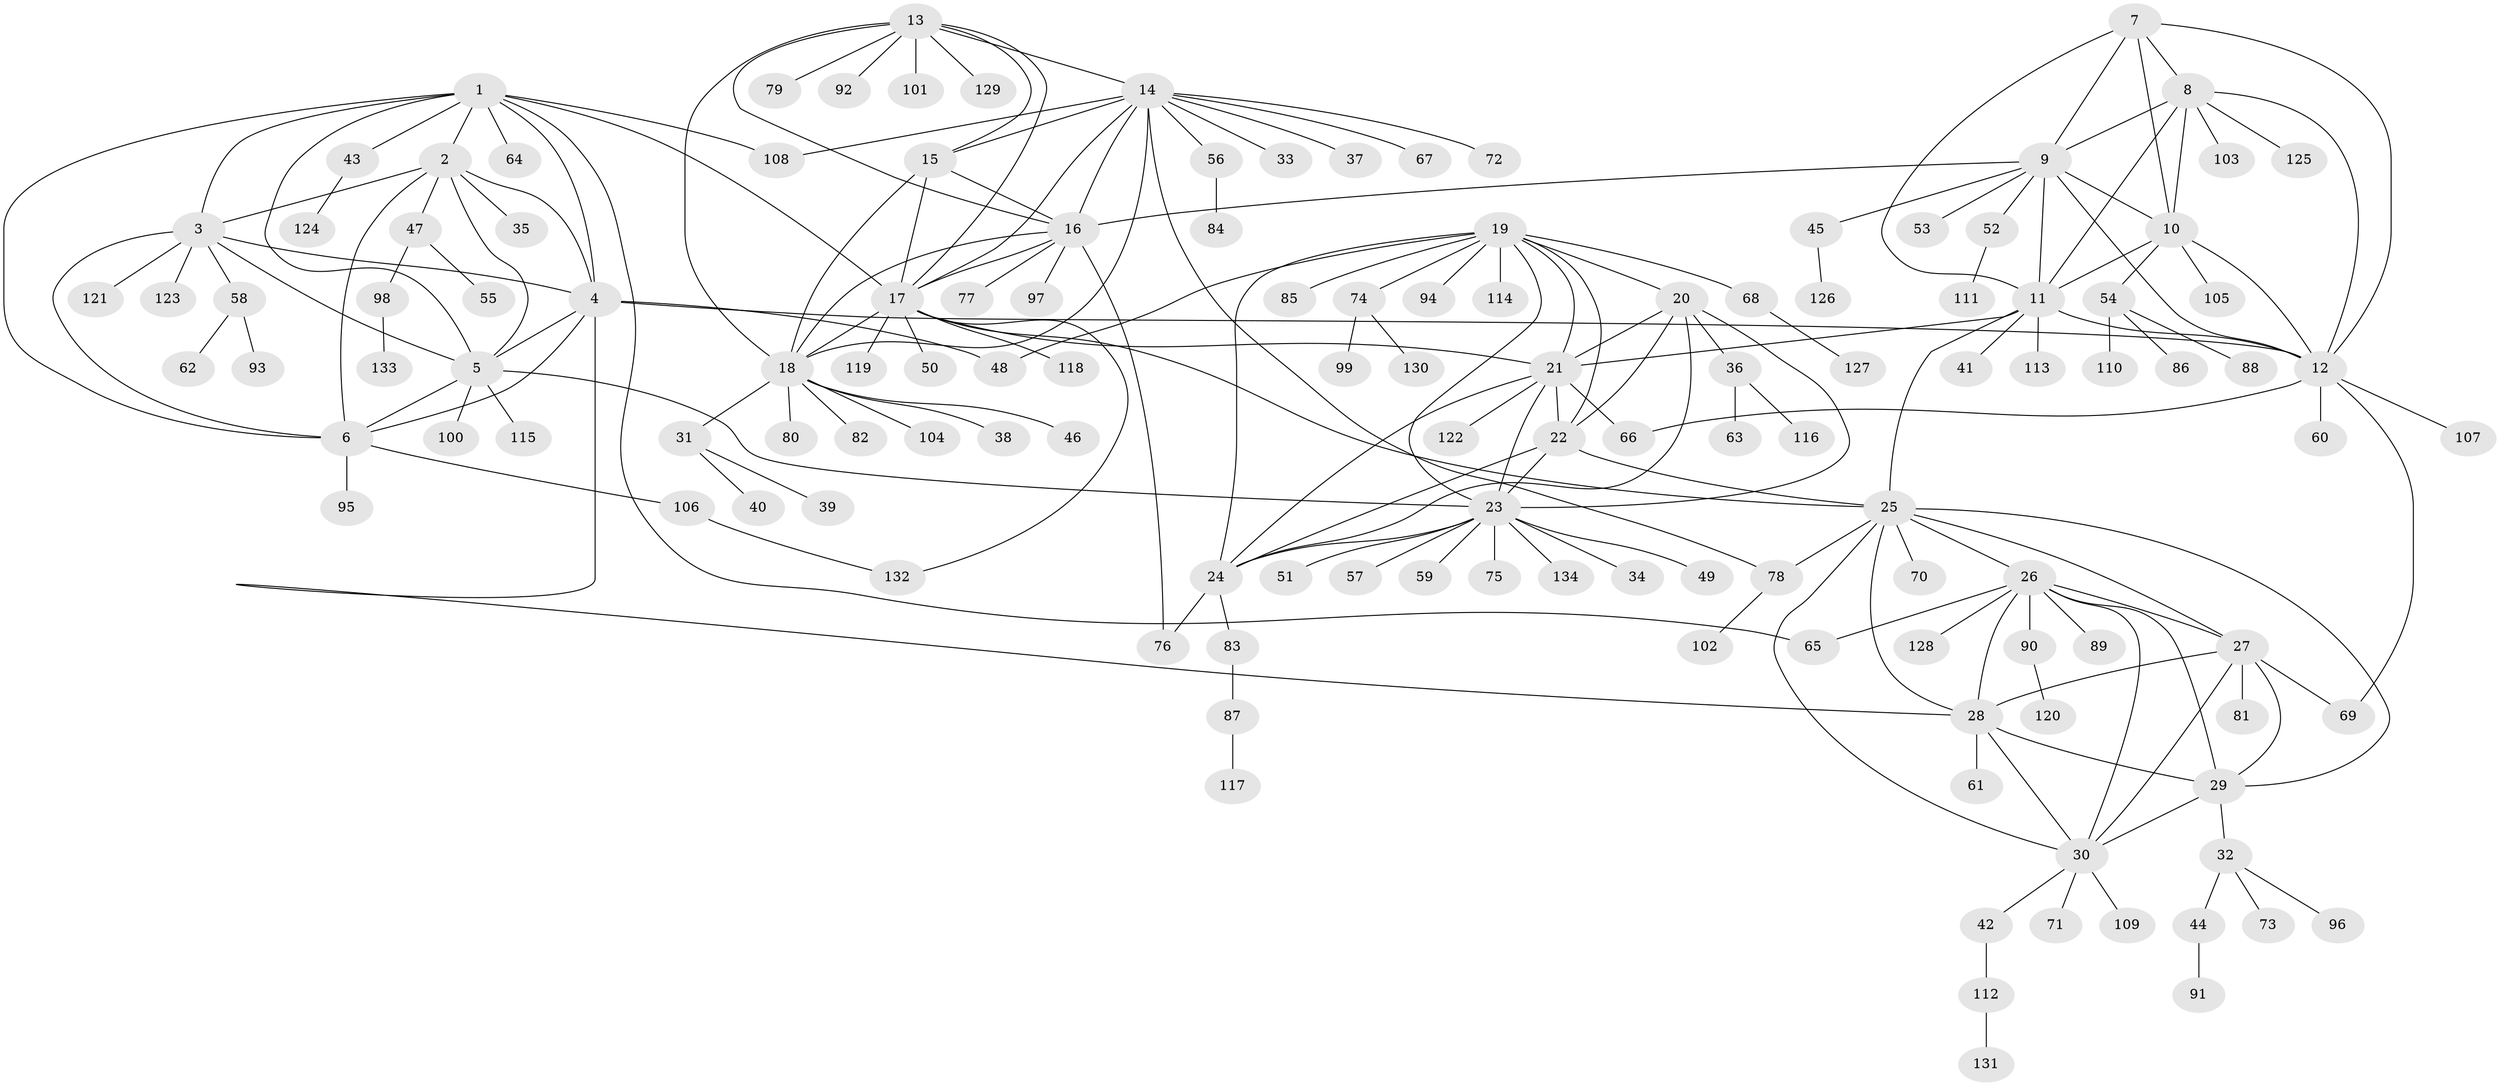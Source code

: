 // coarse degree distribution, {10: 0.02857142857142857, 9: 0.01904761904761905, 6: 0.0380952380952381, 5: 0.047619047619047616, 4: 0.009523809523809525, 8: 0.02857142857142857, 12: 0.01904761904761905, 11: 0.01904761904761905, 7: 0.009523809523809525, 13: 0.009523809523809525, 1: 0.6285714285714286, 2: 0.11428571428571428, 3: 0.02857142857142857}
// Generated by graph-tools (version 1.1) at 2025/42/03/06/25 10:42:15]
// undirected, 134 vertices, 197 edges
graph export_dot {
graph [start="1"]
  node [color=gray90,style=filled];
  1;
  2;
  3;
  4;
  5;
  6;
  7;
  8;
  9;
  10;
  11;
  12;
  13;
  14;
  15;
  16;
  17;
  18;
  19;
  20;
  21;
  22;
  23;
  24;
  25;
  26;
  27;
  28;
  29;
  30;
  31;
  32;
  33;
  34;
  35;
  36;
  37;
  38;
  39;
  40;
  41;
  42;
  43;
  44;
  45;
  46;
  47;
  48;
  49;
  50;
  51;
  52;
  53;
  54;
  55;
  56;
  57;
  58;
  59;
  60;
  61;
  62;
  63;
  64;
  65;
  66;
  67;
  68;
  69;
  70;
  71;
  72;
  73;
  74;
  75;
  76;
  77;
  78;
  79;
  80;
  81;
  82;
  83;
  84;
  85;
  86;
  87;
  88;
  89;
  90;
  91;
  92;
  93;
  94;
  95;
  96;
  97;
  98;
  99;
  100;
  101;
  102;
  103;
  104;
  105;
  106;
  107;
  108;
  109;
  110;
  111;
  112;
  113;
  114;
  115;
  116;
  117;
  118;
  119;
  120;
  121;
  122;
  123;
  124;
  125;
  126;
  127;
  128;
  129;
  130;
  131;
  132;
  133;
  134;
  1 -- 2;
  1 -- 3;
  1 -- 4;
  1 -- 5;
  1 -- 6;
  1 -- 17;
  1 -- 43;
  1 -- 64;
  1 -- 65;
  1 -- 108;
  2 -- 3;
  2 -- 4;
  2 -- 5;
  2 -- 6;
  2 -- 35;
  2 -- 47;
  3 -- 4;
  3 -- 5;
  3 -- 6;
  3 -- 58;
  3 -- 121;
  3 -- 123;
  4 -- 5;
  4 -- 6;
  4 -- 12;
  4 -- 28;
  4 -- 48;
  5 -- 6;
  5 -- 23;
  5 -- 100;
  5 -- 115;
  6 -- 95;
  6 -- 106;
  7 -- 8;
  7 -- 9;
  7 -- 10;
  7 -- 11;
  7 -- 12;
  8 -- 9;
  8 -- 10;
  8 -- 11;
  8 -- 12;
  8 -- 103;
  8 -- 125;
  9 -- 10;
  9 -- 11;
  9 -- 12;
  9 -- 16;
  9 -- 45;
  9 -- 52;
  9 -- 53;
  10 -- 11;
  10 -- 12;
  10 -- 54;
  10 -- 105;
  11 -- 12;
  11 -- 21;
  11 -- 25;
  11 -- 41;
  11 -- 113;
  12 -- 60;
  12 -- 66;
  12 -- 69;
  12 -- 107;
  13 -- 14;
  13 -- 15;
  13 -- 16;
  13 -- 17;
  13 -- 18;
  13 -- 79;
  13 -- 92;
  13 -- 101;
  13 -- 129;
  14 -- 15;
  14 -- 16;
  14 -- 17;
  14 -- 18;
  14 -- 33;
  14 -- 37;
  14 -- 56;
  14 -- 67;
  14 -- 72;
  14 -- 78;
  14 -- 108;
  15 -- 16;
  15 -- 17;
  15 -- 18;
  16 -- 17;
  16 -- 18;
  16 -- 76;
  16 -- 77;
  16 -- 97;
  17 -- 18;
  17 -- 21;
  17 -- 25;
  17 -- 50;
  17 -- 118;
  17 -- 119;
  17 -- 132;
  18 -- 31;
  18 -- 38;
  18 -- 46;
  18 -- 80;
  18 -- 82;
  18 -- 104;
  19 -- 20;
  19 -- 21;
  19 -- 22;
  19 -- 23;
  19 -- 24;
  19 -- 48;
  19 -- 68;
  19 -- 74;
  19 -- 85;
  19 -- 94;
  19 -- 114;
  20 -- 21;
  20 -- 22;
  20 -- 23;
  20 -- 24;
  20 -- 36;
  21 -- 22;
  21 -- 23;
  21 -- 24;
  21 -- 66;
  21 -- 122;
  22 -- 23;
  22 -- 24;
  22 -- 25;
  23 -- 24;
  23 -- 34;
  23 -- 49;
  23 -- 51;
  23 -- 57;
  23 -- 59;
  23 -- 75;
  23 -- 134;
  24 -- 76;
  24 -- 83;
  25 -- 26;
  25 -- 27;
  25 -- 28;
  25 -- 29;
  25 -- 30;
  25 -- 70;
  25 -- 78;
  26 -- 27;
  26 -- 28;
  26 -- 29;
  26 -- 30;
  26 -- 65;
  26 -- 89;
  26 -- 90;
  26 -- 128;
  27 -- 28;
  27 -- 29;
  27 -- 30;
  27 -- 69;
  27 -- 81;
  28 -- 29;
  28 -- 30;
  28 -- 61;
  29 -- 30;
  29 -- 32;
  30 -- 42;
  30 -- 71;
  30 -- 109;
  31 -- 39;
  31 -- 40;
  32 -- 44;
  32 -- 73;
  32 -- 96;
  36 -- 63;
  36 -- 116;
  42 -- 112;
  43 -- 124;
  44 -- 91;
  45 -- 126;
  47 -- 55;
  47 -- 98;
  52 -- 111;
  54 -- 86;
  54 -- 88;
  54 -- 110;
  56 -- 84;
  58 -- 62;
  58 -- 93;
  68 -- 127;
  74 -- 99;
  74 -- 130;
  78 -- 102;
  83 -- 87;
  87 -- 117;
  90 -- 120;
  98 -- 133;
  106 -- 132;
  112 -- 131;
}
